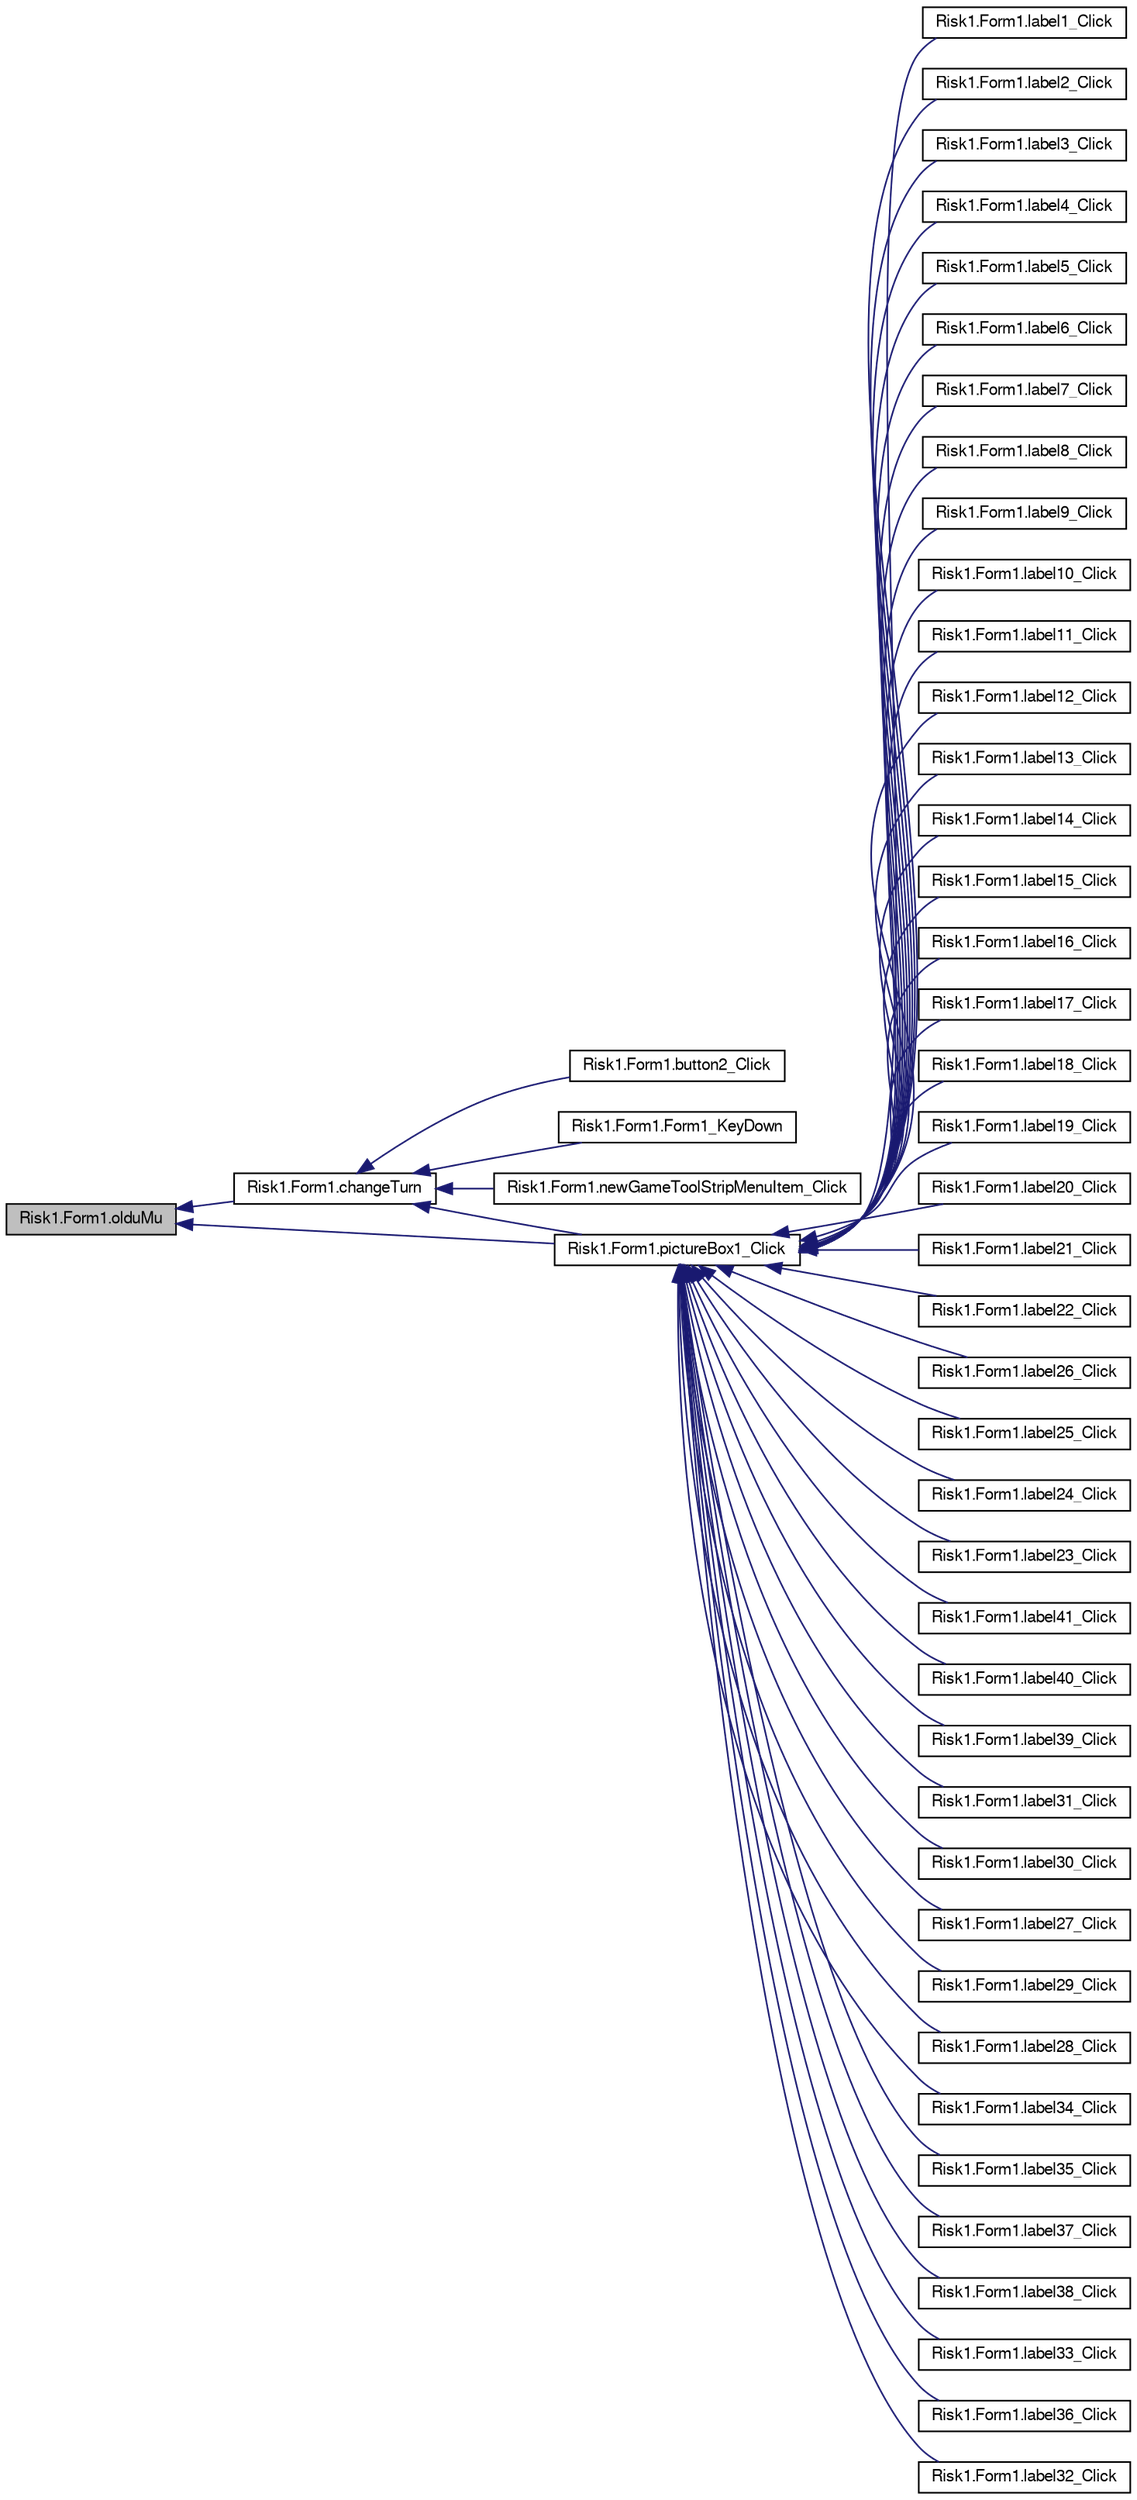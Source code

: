 digraph G
{
  bgcolor="transparent";
  edge [fontname="FreeSans",fontsize="10",labelfontname="FreeSans",labelfontsize="10"];
  node [fontname="FreeSans",fontsize="10",shape=record];
  rankdir="LR";
  Node1 [label="Risk1.Form1.olduMu",height=0.2,width=0.4,color="black", fillcolor="grey75", style="filled" fontcolor="black"];
  Node1 -> Node2 [dir="back",color="midnightblue",fontsize="10",style="solid",fontname="FreeSans"];
  Node2 [label="Risk1.Form1.changeTurn",height=0.2,width=0.4,color="black",URL="$classRisk1_1_1Form1.html#a018eea4103c89dab9ab61df7f8dd2e78"];
  Node2 -> Node3 [dir="back",color="midnightblue",fontsize="10",style="solid",fontname="FreeSans"];
  Node3 [label="Risk1.Form1.button2_Click",height=0.2,width=0.4,color="black",URL="$classRisk1_1_1Form1.html#a8f60a4061bbe11ace5f91ddf817ae165"];
  Node2 -> Node4 [dir="back",color="midnightblue",fontsize="10",style="solid",fontname="FreeSans"];
  Node4 [label="Risk1.Form1.Form1_KeyDown",height=0.2,width=0.4,color="black",URL="$classRisk1_1_1Form1.html#a0006073e9cd2c614444af8341e746251"];
  Node2 -> Node5 [dir="back",color="midnightblue",fontsize="10",style="solid",fontname="FreeSans"];
  Node5 [label="Risk1.Form1.newGameToolStripMenuItem_Click",height=0.2,width=0.4,color="black",URL="$classRisk1_1_1Form1.html#a33b0a37450d54eaf9cffa464044b6898"];
  Node2 -> Node6 [dir="back",color="midnightblue",fontsize="10",style="solid",fontname="FreeSans"];
  Node6 [label="Risk1.Form1.pictureBox1_Click",height=0.2,width=0.4,color="black",URL="$classRisk1_1_1Form1.html#aefee05c8e80333207f348827ebd415df"];
  Node6 -> Node7 [dir="back",color="midnightblue",fontsize="10",style="solid",fontname="FreeSans"];
  Node7 [label="Risk1.Form1.label1_Click",height=0.2,width=0.4,color="black",URL="$classRisk1_1_1Form1.html#ae73f7ccd82b88f7c3fdf50ddcf5688da"];
  Node6 -> Node8 [dir="back",color="midnightblue",fontsize="10",style="solid",fontname="FreeSans"];
  Node8 [label="Risk1.Form1.label2_Click",height=0.2,width=0.4,color="black",URL="$classRisk1_1_1Form1.html#ae82c1467328a1716c54815c1fb7d3939"];
  Node6 -> Node9 [dir="back",color="midnightblue",fontsize="10",style="solid",fontname="FreeSans"];
  Node9 [label="Risk1.Form1.label3_Click",height=0.2,width=0.4,color="black",URL="$classRisk1_1_1Form1.html#a20f3bcc7d2e272cf622df760ac2a9059"];
  Node6 -> Node10 [dir="back",color="midnightblue",fontsize="10",style="solid",fontname="FreeSans"];
  Node10 [label="Risk1.Form1.label4_Click",height=0.2,width=0.4,color="black",URL="$classRisk1_1_1Form1.html#ac3693dd82f27dce05709038c5339e78d"];
  Node6 -> Node11 [dir="back",color="midnightblue",fontsize="10",style="solid",fontname="FreeSans"];
  Node11 [label="Risk1.Form1.label5_Click",height=0.2,width=0.4,color="black",URL="$classRisk1_1_1Form1.html#a55b50088d0677c4b02fccc8e9d9b4bb0"];
  Node6 -> Node12 [dir="back",color="midnightblue",fontsize="10",style="solid",fontname="FreeSans"];
  Node12 [label="Risk1.Form1.label6_Click",height=0.2,width=0.4,color="black",URL="$classRisk1_1_1Form1.html#ad84a1a4be41f3a09c1028f0c8b20f9a5"];
  Node6 -> Node13 [dir="back",color="midnightblue",fontsize="10",style="solid",fontname="FreeSans"];
  Node13 [label="Risk1.Form1.label7_Click",height=0.2,width=0.4,color="black",URL="$classRisk1_1_1Form1.html#a49e079f4550e0c62b93c1165143dffe1"];
  Node6 -> Node14 [dir="back",color="midnightblue",fontsize="10",style="solid",fontname="FreeSans"];
  Node14 [label="Risk1.Form1.label8_Click",height=0.2,width=0.4,color="black",URL="$classRisk1_1_1Form1.html#a0807927097c01b8c41b3f3d10669a2cb"];
  Node6 -> Node15 [dir="back",color="midnightblue",fontsize="10",style="solid",fontname="FreeSans"];
  Node15 [label="Risk1.Form1.label9_Click",height=0.2,width=0.4,color="black",URL="$classRisk1_1_1Form1.html#aea07a9f4baca761d43c0d398cfdf40ba"];
  Node6 -> Node16 [dir="back",color="midnightblue",fontsize="10",style="solid",fontname="FreeSans"];
  Node16 [label="Risk1.Form1.label10_Click",height=0.2,width=0.4,color="black",URL="$classRisk1_1_1Form1.html#af62edd64b39c82d60e5e7934f509f4c0"];
  Node6 -> Node17 [dir="back",color="midnightblue",fontsize="10",style="solid",fontname="FreeSans"];
  Node17 [label="Risk1.Form1.label11_Click",height=0.2,width=0.4,color="black",URL="$classRisk1_1_1Form1.html#a3c51e0a20e26cb0118417934cfa56630"];
  Node6 -> Node18 [dir="back",color="midnightblue",fontsize="10",style="solid",fontname="FreeSans"];
  Node18 [label="Risk1.Form1.label12_Click",height=0.2,width=0.4,color="black",URL="$classRisk1_1_1Form1.html#ab8cdaa16812fb918505bbe2a02a652cd"];
  Node6 -> Node19 [dir="back",color="midnightblue",fontsize="10",style="solid",fontname="FreeSans"];
  Node19 [label="Risk1.Form1.label13_Click",height=0.2,width=0.4,color="black",URL="$classRisk1_1_1Form1.html#acad072588e96dcf515f80b5e9f774ac8"];
  Node6 -> Node20 [dir="back",color="midnightblue",fontsize="10",style="solid",fontname="FreeSans"];
  Node20 [label="Risk1.Form1.label14_Click",height=0.2,width=0.4,color="black",URL="$classRisk1_1_1Form1.html#a14fb1beb811e4742bba0678515f61654"];
  Node6 -> Node21 [dir="back",color="midnightblue",fontsize="10",style="solid",fontname="FreeSans"];
  Node21 [label="Risk1.Form1.label15_Click",height=0.2,width=0.4,color="black",URL="$classRisk1_1_1Form1.html#a8e59ec75e47220af2d4aeca5aa347b57"];
  Node6 -> Node22 [dir="back",color="midnightblue",fontsize="10",style="solid",fontname="FreeSans"];
  Node22 [label="Risk1.Form1.label16_Click",height=0.2,width=0.4,color="black",URL="$classRisk1_1_1Form1.html#a66ca6fc642eec49917dd1ab3672a3714"];
  Node6 -> Node23 [dir="back",color="midnightblue",fontsize="10",style="solid",fontname="FreeSans"];
  Node23 [label="Risk1.Form1.label17_Click",height=0.2,width=0.4,color="black",URL="$classRisk1_1_1Form1.html#a25429bb10992d4457d5f4ad2e60083d0"];
  Node6 -> Node24 [dir="back",color="midnightblue",fontsize="10",style="solid",fontname="FreeSans"];
  Node24 [label="Risk1.Form1.label18_Click",height=0.2,width=0.4,color="black",URL="$classRisk1_1_1Form1.html#a08b02c827fd1f992778ff1d11426d757"];
  Node6 -> Node25 [dir="back",color="midnightblue",fontsize="10",style="solid",fontname="FreeSans"];
  Node25 [label="Risk1.Form1.label19_Click",height=0.2,width=0.4,color="black",URL="$classRisk1_1_1Form1.html#a26f04a861dd60ef610793e25af49af53"];
  Node6 -> Node26 [dir="back",color="midnightblue",fontsize="10",style="solid",fontname="FreeSans"];
  Node26 [label="Risk1.Form1.label20_Click",height=0.2,width=0.4,color="black",URL="$classRisk1_1_1Form1.html#a22ace169bfaa5b48fe38c7fb757cecc3"];
  Node6 -> Node27 [dir="back",color="midnightblue",fontsize="10",style="solid",fontname="FreeSans"];
  Node27 [label="Risk1.Form1.label21_Click",height=0.2,width=0.4,color="black",URL="$classRisk1_1_1Form1.html#a945f0a2422b22f3f028a9d83d17223cb"];
  Node6 -> Node28 [dir="back",color="midnightblue",fontsize="10",style="solid",fontname="FreeSans"];
  Node28 [label="Risk1.Form1.label22_Click",height=0.2,width=0.4,color="black",URL="$classRisk1_1_1Form1.html#a587cdfc4bec32537f5e25525292a825c"];
  Node6 -> Node29 [dir="back",color="midnightblue",fontsize="10",style="solid",fontname="FreeSans"];
  Node29 [label="Risk1.Form1.label26_Click",height=0.2,width=0.4,color="black",URL="$classRisk1_1_1Form1.html#a0e6324cca432d223d7ee19779f7022a2"];
  Node6 -> Node30 [dir="back",color="midnightblue",fontsize="10",style="solid",fontname="FreeSans"];
  Node30 [label="Risk1.Form1.label25_Click",height=0.2,width=0.4,color="black",URL="$classRisk1_1_1Form1.html#a84032b1821f3bc6598dba28c4ddb6025"];
  Node6 -> Node31 [dir="back",color="midnightblue",fontsize="10",style="solid",fontname="FreeSans"];
  Node31 [label="Risk1.Form1.label24_Click",height=0.2,width=0.4,color="black",URL="$classRisk1_1_1Form1.html#a4ee7655dbf6f1799a827ef94188fe09a"];
  Node6 -> Node32 [dir="back",color="midnightblue",fontsize="10",style="solid",fontname="FreeSans"];
  Node32 [label="Risk1.Form1.label23_Click",height=0.2,width=0.4,color="black",URL="$classRisk1_1_1Form1.html#a9b8a896a37c4dfcb662ff5901256f0d8"];
  Node6 -> Node33 [dir="back",color="midnightblue",fontsize="10",style="solid",fontname="FreeSans"];
  Node33 [label="Risk1.Form1.label41_Click",height=0.2,width=0.4,color="black",URL="$classRisk1_1_1Form1.html#a8e7be8f7cb2235d501513fd1a7ad2fd9"];
  Node6 -> Node34 [dir="back",color="midnightblue",fontsize="10",style="solid",fontname="FreeSans"];
  Node34 [label="Risk1.Form1.label40_Click",height=0.2,width=0.4,color="black",URL="$classRisk1_1_1Form1.html#a7ca841db205af54914c9068d91df89a4"];
  Node6 -> Node35 [dir="back",color="midnightblue",fontsize="10",style="solid",fontname="FreeSans"];
  Node35 [label="Risk1.Form1.label39_Click",height=0.2,width=0.4,color="black",URL="$classRisk1_1_1Form1.html#ad1a3d1afca4a7dbb301c83400cb609ad"];
  Node6 -> Node36 [dir="back",color="midnightblue",fontsize="10",style="solid",fontname="FreeSans"];
  Node36 [label="Risk1.Form1.label31_Click",height=0.2,width=0.4,color="black",URL="$classRisk1_1_1Form1.html#a1b6d0068123a171108f437117a9462a1"];
  Node6 -> Node37 [dir="back",color="midnightblue",fontsize="10",style="solid",fontname="FreeSans"];
  Node37 [label="Risk1.Form1.label30_Click",height=0.2,width=0.4,color="black",URL="$classRisk1_1_1Form1.html#aef8c55820e59f8166c12cc4c3da764a4"];
  Node6 -> Node38 [dir="back",color="midnightblue",fontsize="10",style="solid",fontname="FreeSans"];
  Node38 [label="Risk1.Form1.label27_Click",height=0.2,width=0.4,color="black",URL="$classRisk1_1_1Form1.html#ae33a3f0f210a3f1a1ff2f7fd9489120f"];
  Node6 -> Node39 [dir="back",color="midnightblue",fontsize="10",style="solid",fontname="FreeSans"];
  Node39 [label="Risk1.Form1.label29_Click",height=0.2,width=0.4,color="black",URL="$classRisk1_1_1Form1.html#aab3814365d52f98f4c5d2450e8a27f46"];
  Node6 -> Node40 [dir="back",color="midnightblue",fontsize="10",style="solid",fontname="FreeSans"];
  Node40 [label="Risk1.Form1.label28_Click",height=0.2,width=0.4,color="black",URL="$classRisk1_1_1Form1.html#a2a31962ac6a4966466dc42c36d8430ec"];
  Node6 -> Node41 [dir="back",color="midnightblue",fontsize="10",style="solid",fontname="FreeSans"];
  Node41 [label="Risk1.Form1.label34_Click",height=0.2,width=0.4,color="black",URL="$classRisk1_1_1Form1.html#ac29b2651b3c8be1d0b995605734d968a"];
  Node6 -> Node42 [dir="back",color="midnightblue",fontsize="10",style="solid",fontname="FreeSans"];
  Node42 [label="Risk1.Form1.label35_Click",height=0.2,width=0.4,color="black",URL="$classRisk1_1_1Form1.html#a39871c9f66ad6148a154e2497413554a"];
  Node6 -> Node43 [dir="back",color="midnightblue",fontsize="10",style="solid",fontname="FreeSans"];
  Node43 [label="Risk1.Form1.label37_Click",height=0.2,width=0.4,color="black",URL="$classRisk1_1_1Form1.html#ae3ee521fae5841a59d4aaacabd9f3ad9"];
  Node6 -> Node44 [dir="back",color="midnightblue",fontsize="10",style="solid",fontname="FreeSans"];
  Node44 [label="Risk1.Form1.label38_Click",height=0.2,width=0.4,color="black",URL="$classRisk1_1_1Form1.html#a70f8dbfe95c84e01bf192768f3754db8"];
  Node6 -> Node45 [dir="back",color="midnightblue",fontsize="10",style="solid",fontname="FreeSans"];
  Node45 [label="Risk1.Form1.label33_Click",height=0.2,width=0.4,color="black",URL="$classRisk1_1_1Form1.html#a540eceb6c480fa23fc62be728beab581"];
  Node6 -> Node46 [dir="back",color="midnightblue",fontsize="10",style="solid",fontname="FreeSans"];
  Node46 [label="Risk1.Form1.label36_Click",height=0.2,width=0.4,color="black",URL="$classRisk1_1_1Form1.html#af32effd41501b70fe4706d8c6fd90499"];
  Node6 -> Node47 [dir="back",color="midnightblue",fontsize="10",style="solid",fontname="FreeSans"];
  Node47 [label="Risk1.Form1.label32_Click",height=0.2,width=0.4,color="black",URL="$classRisk1_1_1Form1.html#ad657792a028bfacc185f42ef0c5369d6"];
  Node1 -> Node6 [dir="back",color="midnightblue",fontsize="10",style="solid",fontname="FreeSans"];
}
